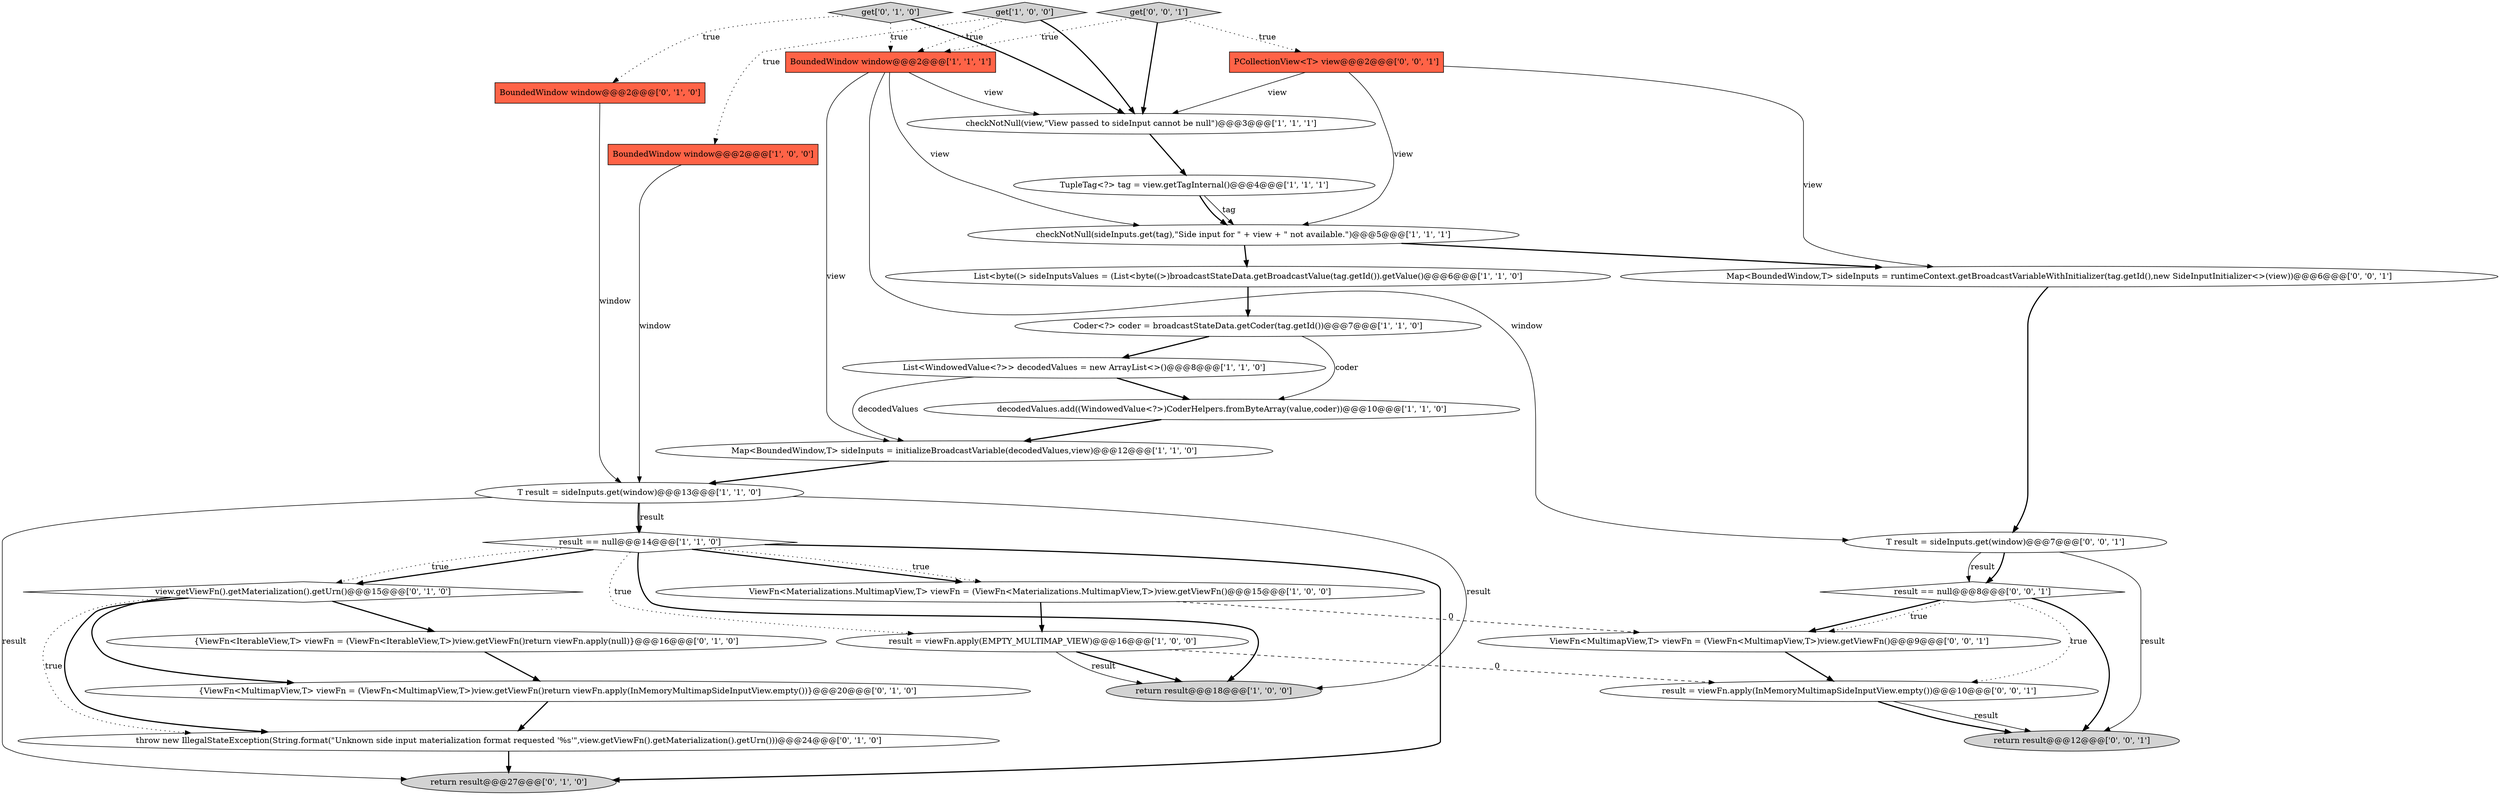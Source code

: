 digraph {
28 [style = filled, label = "Map<BoundedWindow,T> sideInputs = runtimeContext.getBroadcastVariableWithInitializer(tag.getId(),new SideInputInitializer<>(view))@@@6@@@['0', '0', '1']", fillcolor = white, shape = ellipse image = "AAA0AAABBB3BBB"];
30 [style = filled, label = "result = viewFn.apply(InMemoryMultimapSideInputView.empty())@@@10@@@['0', '0', '1']", fillcolor = white, shape = ellipse image = "AAA0AAABBB3BBB"];
13 [style = filled, label = "List<WindowedValue<?>> decodedValues = new ArrayList<>()@@@8@@@['1', '1', '0']", fillcolor = white, shape = ellipse image = "AAA0AAABBB1BBB"];
23 [style = filled, label = "PCollectionView<T> view@@@2@@@['0', '0', '1']", fillcolor = tomato, shape = box image = "AAA0AAABBB3BBB"];
6 [style = filled, label = "checkNotNull(view,\"View passed to sideInput cannot be null\")@@@3@@@['1', '1', '1']", fillcolor = white, shape = ellipse image = "AAA0AAABBB1BBB"];
1 [style = filled, label = "ViewFn<Materializations.MultimapView,T> viewFn = (ViewFn<Materializations.MultimapView,T>)view.getViewFn()@@@15@@@['1', '0', '0']", fillcolor = white, shape = ellipse image = "AAA0AAABBB1BBB"];
3 [style = filled, label = "checkNotNull(sideInputs.get(tag),\"Side input for \" + view + \" not available.\")@@@5@@@['1', '1', '1']", fillcolor = white, shape = ellipse image = "AAA0AAABBB1BBB"];
14 [style = filled, label = "List<byte((> sideInputsValues = (List<byte((>)broadcastStateData.getBroadcastValue(tag.getId()).getValue()@@@6@@@['1', '1', '0']", fillcolor = white, shape = ellipse image = "AAA0AAABBB1BBB"];
18 [style = filled, label = "BoundedWindow window@@@2@@@['0', '1', '0']", fillcolor = tomato, shape = box image = "AAA0AAABBB2BBB"];
26 [style = filled, label = "result == null@@@8@@@['0', '0', '1']", fillcolor = white, shape = diamond image = "AAA0AAABBB3BBB"];
15 [style = filled, label = "result == null@@@14@@@['1', '1', '0']", fillcolor = white, shape = diamond image = "AAA0AAABBB1BBB"];
27 [style = filled, label = "get['0', '0', '1']", fillcolor = lightgray, shape = diamond image = "AAA0AAABBB3BBB"];
16 [style = filled, label = "view.getViewFn().getMaterialization().getUrn()@@@15@@@['0', '1', '0']", fillcolor = white, shape = diamond image = "AAA0AAABBB2BBB"];
29 [style = filled, label = "T result = sideInputs.get(window)@@@7@@@['0', '0', '1']", fillcolor = white, shape = ellipse image = "AAA0AAABBB3BBB"];
20 [style = filled, label = "{ViewFn<MultimapView,T> viewFn = (ViewFn<MultimapView,T>)view.getViewFn()return viewFn.apply(InMemoryMultimapSideInputView.empty())}@@@20@@@['0', '1', '0']", fillcolor = white, shape = ellipse image = "AAA1AAABBB2BBB"];
22 [style = filled, label = "get['0', '1', '0']", fillcolor = lightgray, shape = diamond image = "AAA0AAABBB2BBB"];
8 [style = filled, label = "T result = sideInputs.get(window)@@@13@@@['1', '1', '0']", fillcolor = white, shape = ellipse image = "AAA0AAABBB1BBB"];
24 [style = filled, label = "ViewFn<MultimapView,T> viewFn = (ViewFn<MultimapView,T>)view.getViewFn()@@@9@@@['0', '0', '1']", fillcolor = white, shape = ellipse image = "AAA0AAABBB3BBB"];
10 [style = filled, label = "result = viewFn.apply(EMPTY_MULTIMAP_VIEW)@@@16@@@['1', '0', '0']", fillcolor = white, shape = ellipse image = "AAA0AAABBB1BBB"];
11 [style = filled, label = "get['1', '0', '0']", fillcolor = lightgray, shape = diamond image = "AAA0AAABBB1BBB"];
2 [style = filled, label = "TupleTag<?> tag = view.getTagInternal()@@@4@@@['1', '1', '1']", fillcolor = white, shape = ellipse image = "AAA0AAABBB1BBB"];
4 [style = filled, label = "return result@@@18@@@['1', '0', '0']", fillcolor = lightgray, shape = ellipse image = "AAA0AAABBB1BBB"];
19 [style = filled, label = "return result@@@27@@@['0', '1', '0']", fillcolor = lightgray, shape = ellipse image = "AAA0AAABBB2BBB"];
9 [style = filled, label = "Map<BoundedWindow,T> sideInputs = initializeBroadcastVariable(decodedValues,view)@@@12@@@['1', '1', '0']", fillcolor = white, shape = ellipse image = "AAA0AAABBB1BBB"];
7 [style = filled, label = "Coder<?> coder = broadcastStateData.getCoder(tag.getId())@@@7@@@['1', '1', '0']", fillcolor = white, shape = ellipse image = "AAA0AAABBB1BBB"];
12 [style = filled, label = "BoundedWindow window@@@2@@@['1', '1', '1']", fillcolor = tomato, shape = box image = "AAA0AAABBB1BBB"];
25 [style = filled, label = "return result@@@12@@@['0', '0', '1']", fillcolor = lightgray, shape = ellipse image = "AAA0AAABBB3BBB"];
17 [style = filled, label = "throw new IllegalStateException(String.format(\"Unknown side input materialization format requested '%s'\",view.getViewFn().getMaterialization().getUrn()))@@@24@@@['0', '1', '0']", fillcolor = white, shape = ellipse image = "AAA1AAABBB2BBB"];
21 [style = filled, label = "{ViewFn<IterableView,T> viewFn = (ViewFn<IterableView,T>)view.getViewFn()return viewFn.apply(null)}@@@16@@@['0', '1', '0']", fillcolor = white, shape = ellipse image = "AAA0AAABBB2BBB"];
0 [style = filled, label = "decodedValues.add((WindowedValue<?>)CoderHelpers.fromByteArray(value,coder))@@@10@@@['1', '1', '0']", fillcolor = white, shape = ellipse image = "AAA0AAABBB1BBB"];
5 [style = filled, label = "BoundedWindow window@@@2@@@['1', '0', '0']", fillcolor = tomato, shape = box image = "AAA0AAABBB1BBB"];
11->5 [style = dotted, label="true"];
26->24 [style = bold, label=""];
8->4 [style = solid, label="result"];
14->7 [style = bold, label=""];
29->26 [style = bold, label=""];
1->24 [style = dashed, label="0"];
3->14 [style = bold, label=""];
15->1 [style = bold, label=""];
1->10 [style = bold, label=""];
10->30 [style = dashed, label="0"];
11->12 [style = dotted, label="true"];
22->6 [style = bold, label=""];
13->0 [style = bold, label=""];
15->1 [style = dotted, label="true"];
23->28 [style = solid, label="view"];
17->19 [style = bold, label=""];
13->9 [style = solid, label="decodedValues"];
15->4 [style = bold, label=""];
0->9 [style = bold, label=""];
15->19 [style = bold, label=""];
12->3 [style = solid, label="view"];
27->12 [style = dotted, label="true"];
12->6 [style = solid, label="view"];
11->6 [style = bold, label=""];
24->30 [style = bold, label=""];
30->25 [style = solid, label="result"];
30->25 [style = bold, label=""];
26->30 [style = dotted, label="true"];
6->2 [style = bold, label=""];
15->10 [style = dotted, label="true"];
2->3 [style = bold, label=""];
18->8 [style = solid, label="window"];
7->13 [style = bold, label=""];
29->25 [style = solid, label="result"];
7->0 [style = solid, label="coder"];
26->25 [style = bold, label=""];
16->21 [style = bold, label=""];
21->20 [style = bold, label=""];
29->26 [style = solid, label="result"];
26->24 [style = dotted, label="true"];
12->9 [style = solid, label="view"];
10->4 [style = bold, label=""];
23->3 [style = solid, label="view"];
15->16 [style = bold, label=""];
16->20 [style = bold, label=""];
20->17 [style = bold, label=""];
28->29 [style = bold, label=""];
15->16 [style = dotted, label="true"];
27->6 [style = bold, label=""];
23->6 [style = solid, label="view"];
16->17 [style = bold, label=""];
27->23 [style = dotted, label="true"];
9->8 [style = bold, label=""];
22->12 [style = dotted, label="true"];
22->18 [style = dotted, label="true"];
8->15 [style = solid, label="result"];
3->28 [style = bold, label=""];
16->17 [style = dotted, label="true"];
12->29 [style = solid, label="window"];
8->19 [style = solid, label="result"];
8->15 [style = bold, label=""];
2->3 [style = solid, label="tag"];
5->8 [style = solid, label="window"];
10->4 [style = solid, label="result"];
}
